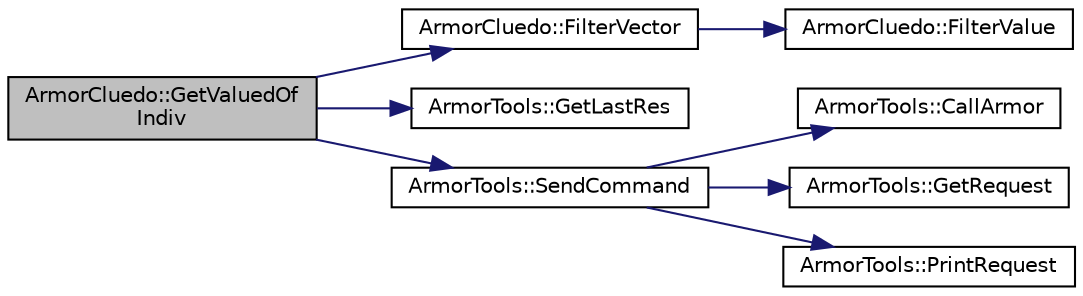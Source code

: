 digraph "ArmorCluedo::GetValuedOfIndiv"
{
 // LATEX_PDF_SIZE
  edge [fontname="Helvetica",fontsize="10",labelfontname="Helvetica",labelfontsize="10"];
  node [fontname="Helvetica",fontsize="10",shape=record];
  rankdir="LR";
  Node1 [label="ArmorCluedo::GetValuedOf\lIndiv",height=0.2,width=0.4,color="black", fillcolor="grey75", style="filled", fontcolor="black",tooltip="get the values of a property related to a gven individual"];
  Node1 -> Node2 [color="midnightblue",fontsize="10",style="solid",fontname="Helvetica"];
  Node2 [label="ArmorCluedo::FilterVector",height=0.2,width=0.4,color="black", fillcolor="white", style="filled",URL="$a00188_a76a60417cfc01397a6db462904139873.html#a76a60417cfc01397a6db462904139873",tooltip="filter all the strings inside the array"];
  Node2 -> Node3 [color="midnightblue",fontsize="10",style="solid",fontname="Helvetica"];
  Node3 [label="ArmorCluedo::FilterValue",height=0.2,width=0.4,color="black", fillcolor="white", style="filled",URL="$a00188_a6f824ec2cf4759952145f7f1d11e516c.html#a6f824ec2cf4759952145f7f1d11e516c",tooltip="rewrite a string like '<uri#value>' into 'value'"];
  Node1 -> Node4 [color="midnightblue",fontsize="10",style="solid",fontname="Helvetica"];
  Node4 [label="ArmorTools::GetLastRes",height=0.2,width=0.4,color="black", fillcolor="white", style="filled",URL="$a00192_a34d27d93c2faec3d3de3ba24d08f436b.html#a34d27d93c2faec3d3de3ba24d08f436b",tooltip="get a reference to the last response"];
  Node1 -> Node5 [color="midnightblue",fontsize="10",style="solid",fontname="Helvetica"];
  Node5 [label="ArmorTools::SendCommand",height=0.2,width=0.4,color="black", fillcolor="white", style="filled",URL="$a00192_a6033ed90283ec6c78a2bc2b0106d0461.html#a6033ed90283ec6c78a2bc2b0106d0461",tooltip="fill in a command and send it to aRMOR"];
  Node5 -> Node6 [color="midnightblue",fontsize="10",style="solid",fontname="Helvetica"];
  Node6 [label="ArmorTools::CallArmor",height=0.2,width=0.4,color="black", fillcolor="white", style="filled",URL="$a00192_aac98d4f9b2ce2cbefba61684d1f505bf.html#aac98d4f9b2ce2cbefba61684d1f505bf",tooltip="send a command to the aRMOR service."];
  Node5 -> Node7 [color="midnightblue",fontsize="10",style="solid",fontname="Helvetica"];
  Node7 [label="ArmorTools::GetRequest",height=0.2,width=0.4,color="black", fillcolor="white", style="filled",URL="$a00192_a76e1517409d261c03ce712a4a5e4a093.html#a76e1517409d261c03ce712a4a5e4a093",tooltip="quick generation of an aRMOR request"];
  Node5 -> Node8 [color="midnightblue",fontsize="10",style="solid",fontname="Helvetica"];
  Node8 [label="ArmorTools::PrintRequest",height=0.2,width=0.4,color="black", fillcolor="white", style="filled",URL="$a00192_a451163e1278ec49f4d214b33111d166d.html#a451163e1278ec49f4d214b33111d166d",tooltip="print a request to the screen."];
}
